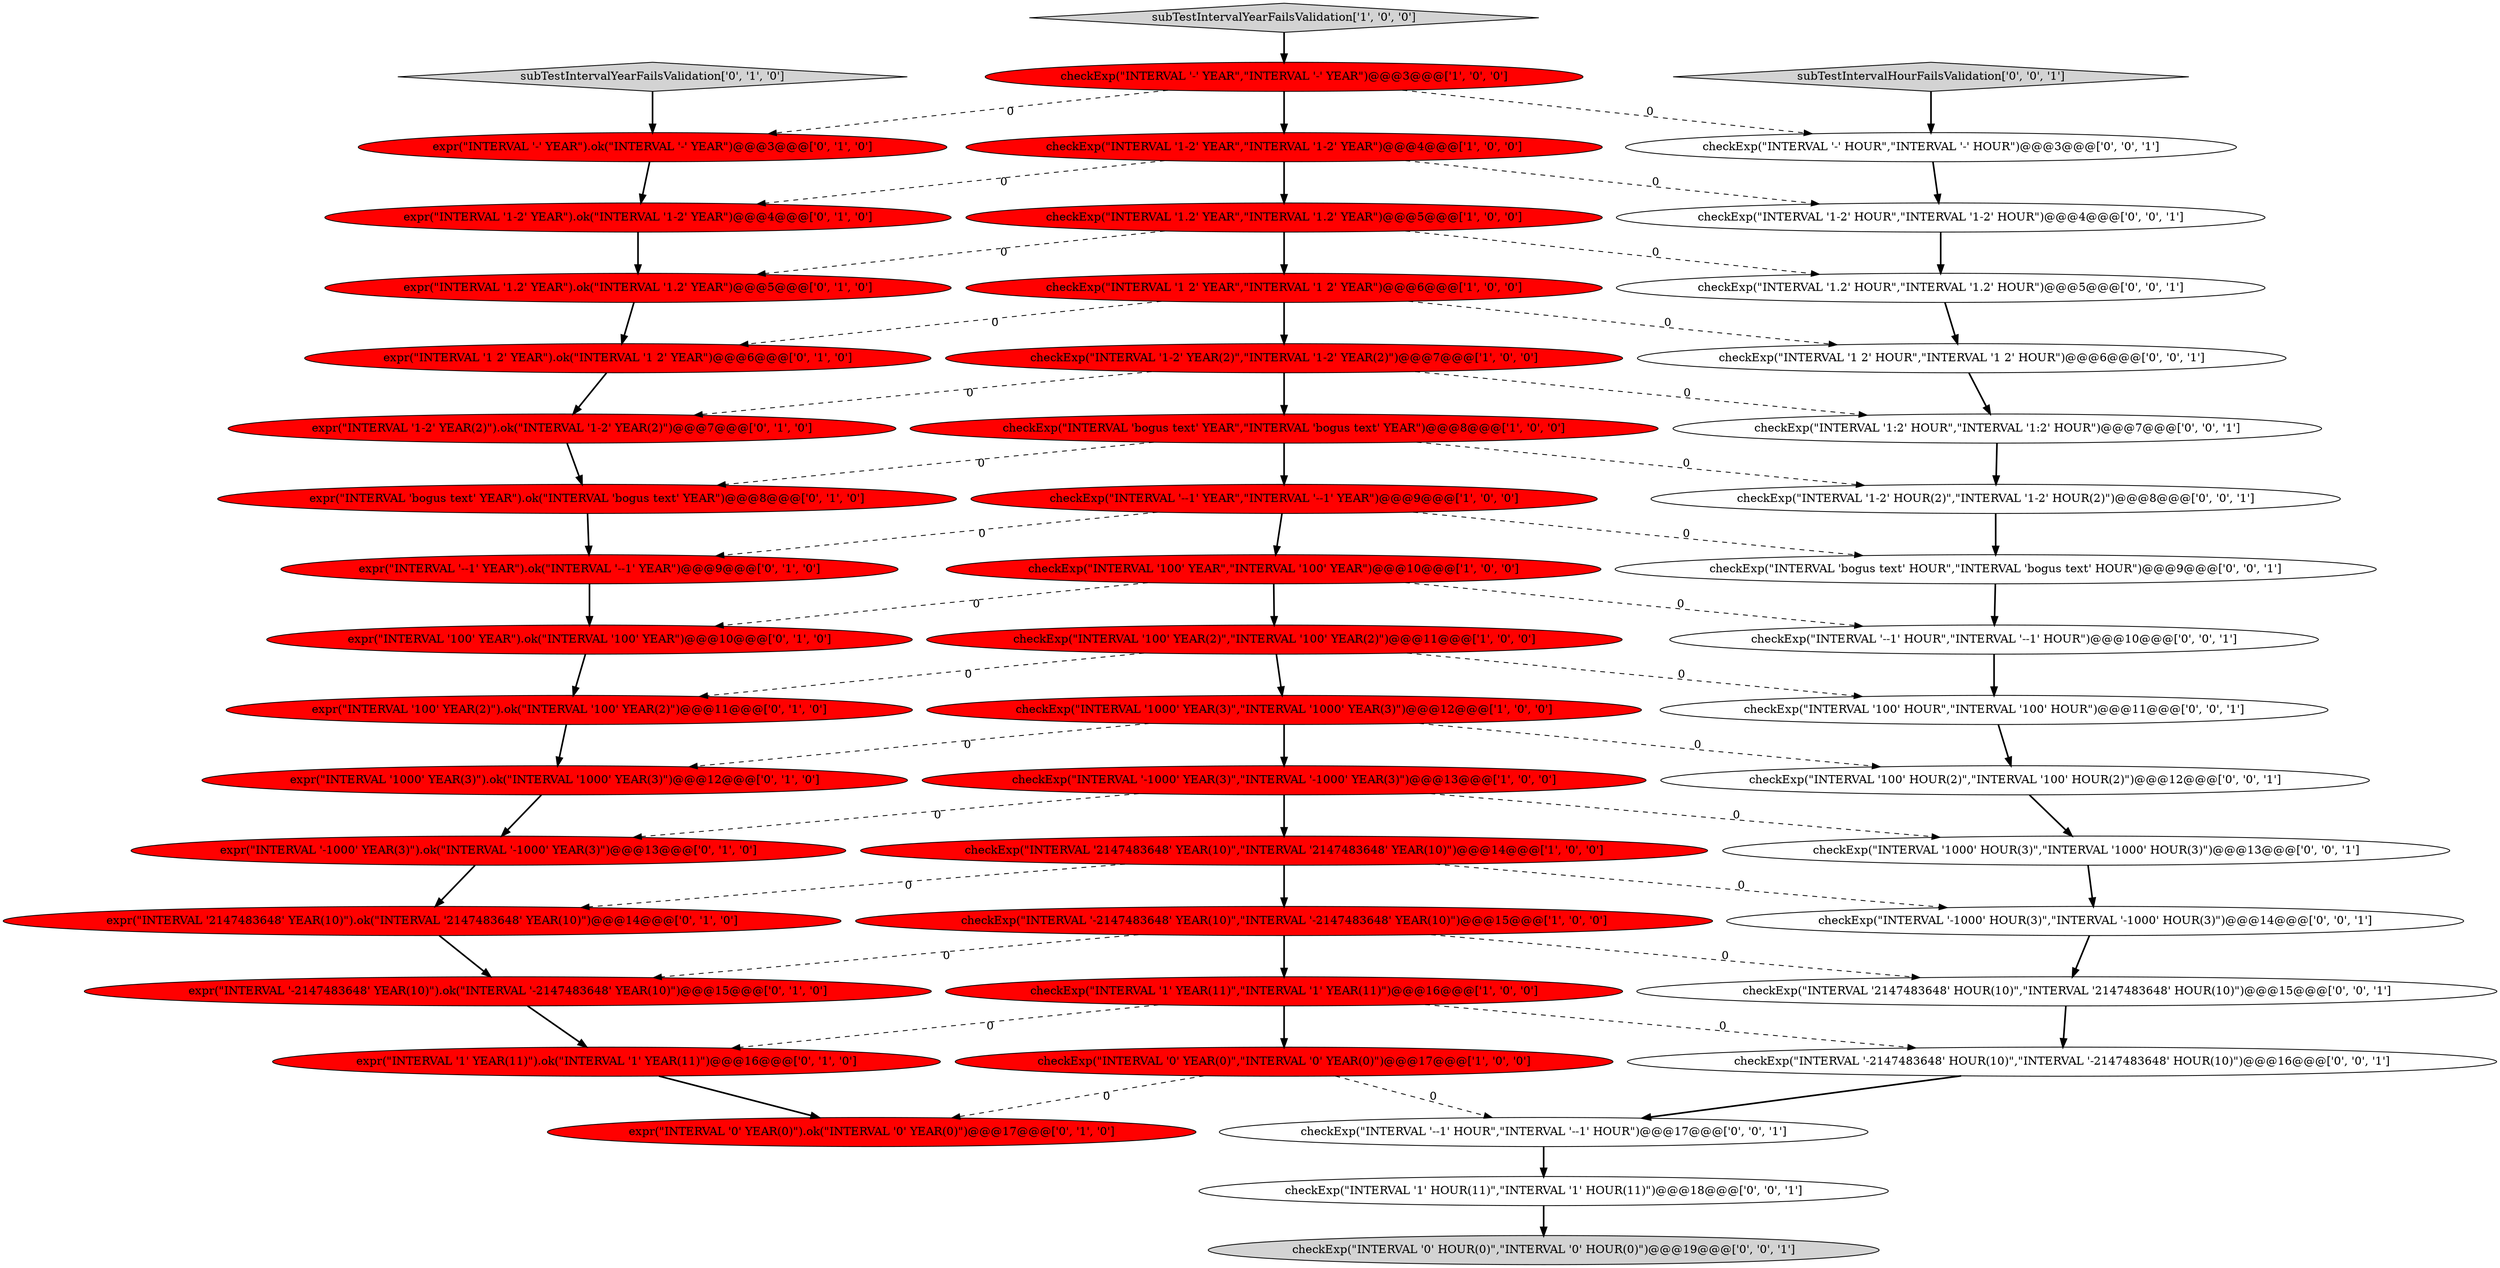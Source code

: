 digraph {
42 [style = filled, label = "checkExp(\"INTERVAL '100' HOUR\",\"INTERVAL '100' HOUR\")@@@11@@@['0', '0', '1']", fillcolor = white, shape = ellipse image = "AAA0AAABBB3BBB"];
41 [style = filled, label = "checkExp(\"INTERVAL '1.2' HOUR\",\"INTERVAL '1.2' HOUR\")@@@5@@@['0', '0', '1']", fillcolor = white, shape = ellipse image = "AAA0AAABBB3BBB"];
4 [style = filled, label = "checkExp(\"INTERVAL '100' YEAR(2)\",\"INTERVAL '100' YEAR(2)\")@@@11@@@['1', '0', '0']", fillcolor = red, shape = ellipse image = "AAA1AAABBB1BBB"];
49 [style = filled, label = "checkExp(\"INTERVAL '-' HOUR\",\"INTERVAL '-' HOUR\")@@@3@@@['0', '0', '1']", fillcolor = white, shape = ellipse image = "AAA0AAABBB3BBB"];
25 [style = filled, label = "expr(\"INTERVAL '1-2' YEAR(2)\").ok(\"INTERVAL '1-2' YEAR(2)\")@@@7@@@['0', '1', '0']", fillcolor = red, shape = ellipse image = "AAA1AAABBB2BBB"];
30 [style = filled, label = "expr(\"INTERVAL '--1' YEAR\").ok(\"INTERVAL '--1' YEAR\")@@@9@@@['0', '1', '0']", fillcolor = red, shape = ellipse image = "AAA1AAABBB2BBB"];
9 [style = filled, label = "checkExp(\"INTERVAL 'bogus text' YEAR\",\"INTERVAL 'bogus text' YEAR\")@@@8@@@['1', '0', '0']", fillcolor = red, shape = ellipse image = "AAA1AAABBB1BBB"];
1 [style = filled, label = "checkExp(\"INTERVAL '1.2' YEAR\",\"INTERVAL '1.2' YEAR\")@@@5@@@['1', '0', '0']", fillcolor = red, shape = ellipse image = "AAA1AAABBB1BBB"];
21 [style = filled, label = "expr(\"INTERVAL '1' YEAR(11)\").ok(\"INTERVAL '1' YEAR(11)\")@@@16@@@['0', '1', '0']", fillcolor = red, shape = ellipse image = "AAA1AAABBB2BBB"];
19 [style = filled, label = "expr(\"INTERVAL '1.2' YEAR\").ok(\"INTERVAL '1.2' YEAR\")@@@5@@@['0', '1', '0']", fillcolor = red, shape = ellipse image = "AAA1AAABBB2BBB"];
6 [style = filled, label = "checkExp(\"INTERVAL '-2147483648' YEAR(10)\",\"INTERVAL '-2147483648' YEAR(10)\")@@@15@@@['1', '0', '0']", fillcolor = red, shape = ellipse image = "AAA1AAABBB1BBB"];
7 [style = filled, label = "checkExp(\"INTERVAL '1000' YEAR(3)\",\"INTERVAL '1000' YEAR(3)\")@@@12@@@['1', '0', '0']", fillcolor = red, shape = ellipse image = "AAA1AAABBB1BBB"];
48 [style = filled, label = "checkExp(\"INTERVAL '1-2' HOUR(2)\",\"INTERVAL '1-2' HOUR(2)\")@@@8@@@['0', '0', '1']", fillcolor = white, shape = ellipse image = "AAA0AAABBB3BBB"];
40 [style = filled, label = "checkExp(\"INTERVAL '2147483648' HOUR(10)\",\"INTERVAL '2147483648' HOUR(10)\")@@@15@@@['0', '0', '1']", fillcolor = white, shape = ellipse image = "AAA0AAABBB3BBB"];
24 [style = filled, label = "expr(\"INTERVAL '2147483648' YEAR(10)\").ok(\"INTERVAL '2147483648' YEAR(10)\")@@@14@@@['0', '1', '0']", fillcolor = red, shape = ellipse image = "AAA1AAABBB2BBB"];
39 [style = filled, label = "checkExp(\"INTERVAL '0' HOUR(0)\",\"INTERVAL '0' HOUR(0)\")@@@19@@@['0', '0', '1']", fillcolor = lightgray, shape = ellipse image = "AAA0AAABBB3BBB"];
15 [style = filled, label = "checkExp(\"INTERVAL '1' YEAR(11)\",\"INTERVAL '1' YEAR(11)\")@@@16@@@['1', '0', '0']", fillcolor = red, shape = ellipse image = "AAA1AAABBB1BBB"];
46 [style = filled, label = "checkExp(\"INTERVAL '1 2' HOUR\",\"INTERVAL '1 2' HOUR\")@@@6@@@['0', '0', '1']", fillcolor = white, shape = ellipse image = "AAA0AAABBB3BBB"];
5 [style = filled, label = "checkExp(\"INTERVAL '2147483648' YEAR(10)\",\"INTERVAL '2147483648' YEAR(10)\")@@@14@@@['1', '0', '0']", fillcolor = red, shape = ellipse image = "AAA1AAABBB1BBB"];
17 [style = filled, label = "expr(\"INTERVAL '-' YEAR\").ok(\"INTERVAL '-' YEAR\")@@@3@@@['0', '1', '0']", fillcolor = red, shape = ellipse image = "AAA1AAABBB2BBB"];
34 [style = filled, label = "checkExp(\"INTERVAL 'bogus text' HOUR\",\"INTERVAL 'bogus text' HOUR\")@@@9@@@['0', '0', '1']", fillcolor = white, shape = ellipse image = "AAA0AAABBB3BBB"];
8 [style = filled, label = "subTestIntervalYearFailsValidation['1', '0', '0']", fillcolor = lightgray, shape = diamond image = "AAA0AAABBB1BBB"];
32 [style = filled, label = "checkExp(\"INTERVAL '-1000' HOUR(3)\",\"INTERVAL '-1000' HOUR(3)\")@@@14@@@['0', '0', '1']", fillcolor = white, shape = ellipse image = "AAA0AAABBB3BBB"];
20 [style = filled, label = "expr(\"INTERVAL '1 2' YEAR\").ok(\"INTERVAL '1 2' YEAR\")@@@6@@@['0', '1', '0']", fillcolor = red, shape = ellipse image = "AAA1AAABBB2BBB"];
13 [style = filled, label = "checkExp(\"INTERVAL '-' YEAR\",\"INTERVAL '-' YEAR\")@@@3@@@['1', '0', '0']", fillcolor = red, shape = ellipse image = "AAA1AAABBB1BBB"];
47 [style = filled, label = "checkExp(\"INTERVAL '1-2' HOUR\",\"INTERVAL '1-2' HOUR\")@@@4@@@['0', '0', '1']", fillcolor = white, shape = ellipse image = "AAA0AAABBB3BBB"];
2 [style = filled, label = "checkExp(\"INTERVAL '1-2' YEAR(2)\",\"INTERVAL '1-2' YEAR(2)\")@@@7@@@['1', '0', '0']", fillcolor = red, shape = ellipse image = "AAA1AAABBB1BBB"];
45 [style = filled, label = "checkExp(\"INTERVAL '1' HOUR(11)\",\"INTERVAL '1' HOUR(11)\")@@@18@@@['0', '0', '1']", fillcolor = white, shape = ellipse image = "AAA0AAABBB3BBB"];
37 [style = filled, label = "checkExp(\"INTERVAL '--1' HOUR\",\"INTERVAL '--1' HOUR\")@@@17@@@['0', '0', '1']", fillcolor = white, shape = ellipse image = "AAA0AAABBB3BBB"];
43 [style = filled, label = "checkExp(\"INTERVAL '1:2' HOUR\",\"INTERVAL '1:2' HOUR\")@@@7@@@['0', '0', '1']", fillcolor = white, shape = ellipse image = "AAA0AAABBB3BBB"];
3 [style = filled, label = "checkExp(\"INTERVAL '-1000' YEAR(3)\",\"INTERVAL '-1000' YEAR(3)\")@@@13@@@['1', '0', '0']", fillcolor = red, shape = ellipse image = "AAA1AAABBB1BBB"];
12 [style = filled, label = "checkExp(\"INTERVAL '1 2' YEAR\",\"INTERVAL '1 2' YEAR\")@@@6@@@['1', '0', '0']", fillcolor = red, shape = ellipse image = "AAA1AAABBB1BBB"];
33 [style = filled, label = "subTestIntervalHourFailsValidation['0', '0', '1']", fillcolor = lightgray, shape = diamond image = "AAA0AAABBB3BBB"];
22 [style = filled, label = "expr(\"INTERVAL '0' YEAR(0)\").ok(\"INTERVAL '0' YEAR(0)\")@@@17@@@['0', '1', '0']", fillcolor = red, shape = ellipse image = "AAA1AAABBB2BBB"];
0 [style = filled, label = "checkExp(\"INTERVAL '0' YEAR(0)\",\"INTERVAL '0' YEAR(0)\")@@@17@@@['1', '0', '0']", fillcolor = red, shape = ellipse image = "AAA1AAABBB1BBB"];
18 [style = filled, label = "expr(\"INTERVAL '100' YEAR(2)\").ok(\"INTERVAL '100' YEAR(2)\")@@@11@@@['0', '1', '0']", fillcolor = red, shape = ellipse image = "AAA1AAABBB2BBB"];
38 [style = filled, label = "checkExp(\"INTERVAL '--1' HOUR\",\"INTERVAL '--1' HOUR\")@@@10@@@['0', '0', '1']", fillcolor = white, shape = ellipse image = "AAA0AAABBB3BBB"];
31 [style = filled, label = "subTestIntervalYearFailsValidation['0', '1', '0']", fillcolor = lightgray, shape = diamond image = "AAA0AAABBB2BBB"];
44 [style = filled, label = "checkExp(\"INTERVAL '-2147483648' HOUR(10)\",\"INTERVAL '-2147483648' HOUR(10)\")@@@16@@@['0', '0', '1']", fillcolor = white, shape = ellipse image = "AAA0AAABBB3BBB"];
11 [style = filled, label = "checkExp(\"INTERVAL '--1' YEAR\",\"INTERVAL '--1' YEAR\")@@@9@@@['1', '0', '0']", fillcolor = red, shape = ellipse image = "AAA1AAABBB1BBB"];
26 [style = filled, label = "expr(\"INTERVAL '100' YEAR\").ok(\"INTERVAL '100' YEAR\")@@@10@@@['0', '1', '0']", fillcolor = red, shape = ellipse image = "AAA1AAABBB2BBB"];
29 [style = filled, label = "expr(\"INTERVAL 'bogus text' YEAR\").ok(\"INTERVAL 'bogus text' YEAR\")@@@8@@@['0', '1', '0']", fillcolor = red, shape = ellipse image = "AAA1AAABBB2BBB"];
14 [style = filled, label = "checkExp(\"INTERVAL '100' YEAR\",\"INTERVAL '100' YEAR\")@@@10@@@['1', '0', '0']", fillcolor = red, shape = ellipse image = "AAA1AAABBB1BBB"];
27 [style = filled, label = "expr(\"INTERVAL '1000' YEAR(3)\").ok(\"INTERVAL '1000' YEAR(3)\")@@@12@@@['0', '1', '0']", fillcolor = red, shape = ellipse image = "AAA1AAABBB2BBB"];
35 [style = filled, label = "checkExp(\"INTERVAL '100' HOUR(2)\",\"INTERVAL '100' HOUR(2)\")@@@12@@@['0', '0', '1']", fillcolor = white, shape = ellipse image = "AAA0AAABBB3BBB"];
23 [style = filled, label = "expr(\"INTERVAL '-1000' YEAR(3)\").ok(\"INTERVAL '-1000' YEAR(3)\")@@@13@@@['0', '1', '0']", fillcolor = red, shape = ellipse image = "AAA1AAABBB2BBB"];
28 [style = filled, label = "expr(\"INTERVAL '-2147483648' YEAR(10)\").ok(\"INTERVAL '-2147483648' YEAR(10)\")@@@15@@@['0', '1', '0']", fillcolor = red, shape = ellipse image = "AAA1AAABBB2BBB"];
16 [style = filled, label = "expr(\"INTERVAL '1-2' YEAR\").ok(\"INTERVAL '1-2' YEAR\")@@@4@@@['0', '1', '0']", fillcolor = red, shape = ellipse image = "AAA1AAABBB2BBB"];
10 [style = filled, label = "checkExp(\"INTERVAL '1-2' YEAR\",\"INTERVAL '1-2' YEAR\")@@@4@@@['1', '0', '0']", fillcolor = red, shape = ellipse image = "AAA1AAABBB1BBB"];
36 [style = filled, label = "checkExp(\"INTERVAL '1000' HOUR(3)\",\"INTERVAL '1000' HOUR(3)\")@@@13@@@['0', '0', '1']", fillcolor = white, shape = ellipse image = "AAA0AAABBB3BBB"];
13->10 [style = bold, label=""];
24->28 [style = bold, label=""];
4->18 [style = dashed, label="0"];
0->37 [style = dashed, label="0"];
12->20 [style = dashed, label="0"];
9->11 [style = bold, label=""];
29->30 [style = bold, label=""];
11->14 [style = bold, label=""];
11->34 [style = dashed, label="0"];
3->36 [style = dashed, label="0"];
19->20 [style = bold, label=""];
43->48 [style = bold, label=""];
30->26 [style = bold, label=""];
1->19 [style = dashed, label="0"];
5->24 [style = dashed, label="0"];
26->18 [style = bold, label=""];
13->17 [style = dashed, label="0"];
36->32 [style = bold, label=""];
15->21 [style = dashed, label="0"];
15->44 [style = dashed, label="0"];
6->40 [style = dashed, label="0"];
2->9 [style = bold, label=""];
25->29 [style = bold, label=""];
1->41 [style = dashed, label="0"];
16->19 [style = bold, label=""];
38->42 [style = bold, label=""];
20->25 [style = bold, label=""];
0->22 [style = dashed, label="0"];
7->3 [style = bold, label=""];
4->7 [style = bold, label=""];
6->15 [style = bold, label=""];
14->26 [style = dashed, label="0"];
49->47 [style = bold, label=""];
42->35 [style = bold, label=""];
7->27 [style = dashed, label="0"];
2->43 [style = dashed, label="0"];
3->23 [style = dashed, label="0"];
5->32 [style = dashed, label="0"];
6->28 [style = dashed, label="0"];
12->2 [style = bold, label=""];
3->5 [style = bold, label=""];
23->24 [style = bold, label=""];
28->21 [style = bold, label=""];
9->48 [style = dashed, label="0"];
9->29 [style = dashed, label="0"];
5->6 [style = bold, label=""];
18->27 [style = bold, label=""];
21->22 [style = bold, label=""];
15->0 [style = bold, label=""];
32->40 [style = bold, label=""];
14->38 [style = dashed, label="0"];
7->35 [style = dashed, label="0"];
2->25 [style = dashed, label="0"];
1->12 [style = bold, label=""];
45->39 [style = bold, label=""];
47->41 [style = bold, label=""];
13->49 [style = dashed, label="0"];
4->42 [style = dashed, label="0"];
41->46 [style = bold, label=""];
27->23 [style = bold, label=""];
37->45 [style = bold, label=""];
44->37 [style = bold, label=""];
10->16 [style = dashed, label="0"];
12->46 [style = dashed, label="0"];
34->38 [style = bold, label=""];
31->17 [style = bold, label=""];
35->36 [style = bold, label=""];
33->49 [style = bold, label=""];
11->30 [style = dashed, label="0"];
10->1 [style = bold, label=""];
48->34 [style = bold, label=""];
10->47 [style = dashed, label="0"];
17->16 [style = bold, label=""];
8->13 [style = bold, label=""];
40->44 [style = bold, label=""];
14->4 [style = bold, label=""];
46->43 [style = bold, label=""];
}
